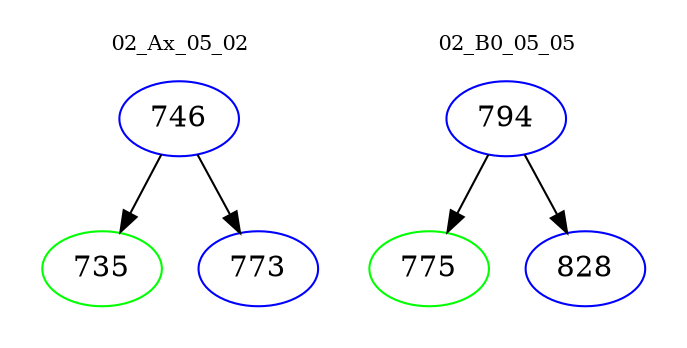 digraph{
subgraph cluster_0 {
color = white
label = "02_Ax_05_02";
fontsize=10;
T0_746 [label="746", color="blue"]
T0_746 -> T0_735 [color="black"]
T0_735 [label="735", color="green"]
T0_746 -> T0_773 [color="black"]
T0_773 [label="773", color="blue"]
}
subgraph cluster_1 {
color = white
label = "02_B0_05_05";
fontsize=10;
T1_794 [label="794", color="blue"]
T1_794 -> T1_775 [color="black"]
T1_775 [label="775", color="green"]
T1_794 -> T1_828 [color="black"]
T1_828 [label="828", color="blue"]
}
}
